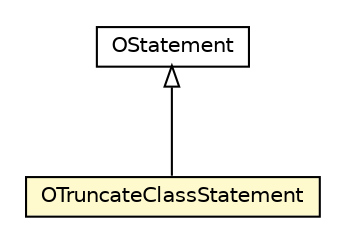 #!/usr/local/bin/dot
#
# Class diagram 
# Generated by UMLGraph version R5_6-24-gf6e263 (http://www.umlgraph.org/)
#

digraph G {
	edge [fontname="Helvetica",fontsize=10,labelfontname="Helvetica",labelfontsize=10];
	node [fontname="Helvetica",fontsize=10,shape=plaintext];
	nodesep=0.25;
	ranksep=0.5;
	// com.orientechnologies.orient.core.sql.parser.OStatement
	c4270228 [label=<<table title="com.orientechnologies.orient.core.sql.parser.OStatement" border="0" cellborder="1" cellspacing="0" cellpadding="2" port="p" href="./OStatement.html">
		<tr><td><table border="0" cellspacing="0" cellpadding="1">
<tr><td align="center" balign="center"> OStatement </td></tr>
		</table></td></tr>
		</table>>, URL="./OStatement.html", fontname="Helvetica", fontcolor="black", fontsize=10.0];
	// com.orientechnologies.orient.core.sql.parser.OTruncateClassStatement
	c4270366 [label=<<table title="com.orientechnologies.orient.core.sql.parser.OTruncateClassStatement" border="0" cellborder="1" cellspacing="0" cellpadding="2" port="p" bgcolor="lemonChiffon" href="./OTruncateClassStatement.html">
		<tr><td><table border="0" cellspacing="0" cellpadding="1">
<tr><td align="center" balign="center"> OTruncateClassStatement </td></tr>
		</table></td></tr>
		</table>>, URL="./OTruncateClassStatement.html", fontname="Helvetica", fontcolor="black", fontsize=10.0];
	//com.orientechnologies.orient.core.sql.parser.OTruncateClassStatement extends com.orientechnologies.orient.core.sql.parser.OStatement
	c4270228:p -> c4270366:p [dir=back,arrowtail=empty];
}

